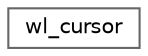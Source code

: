 digraph "类继承关系图"
{
 // LATEX_PDF_SIZE
  bgcolor="transparent";
  edge [fontname=Helvetica,fontsize=10,labelfontname=Helvetica,labelfontsize=10];
  node [fontname=Helvetica,fontsize=10,shape=box,height=0.2,width=0.4];
  rankdir="LR";
  Node0 [id="Node000000",label="wl_cursor",height=0.2,width=0.4,color="grey40", fillcolor="white", style="filled",URL="$structwl__cursor.html",tooltip=" "];
}
